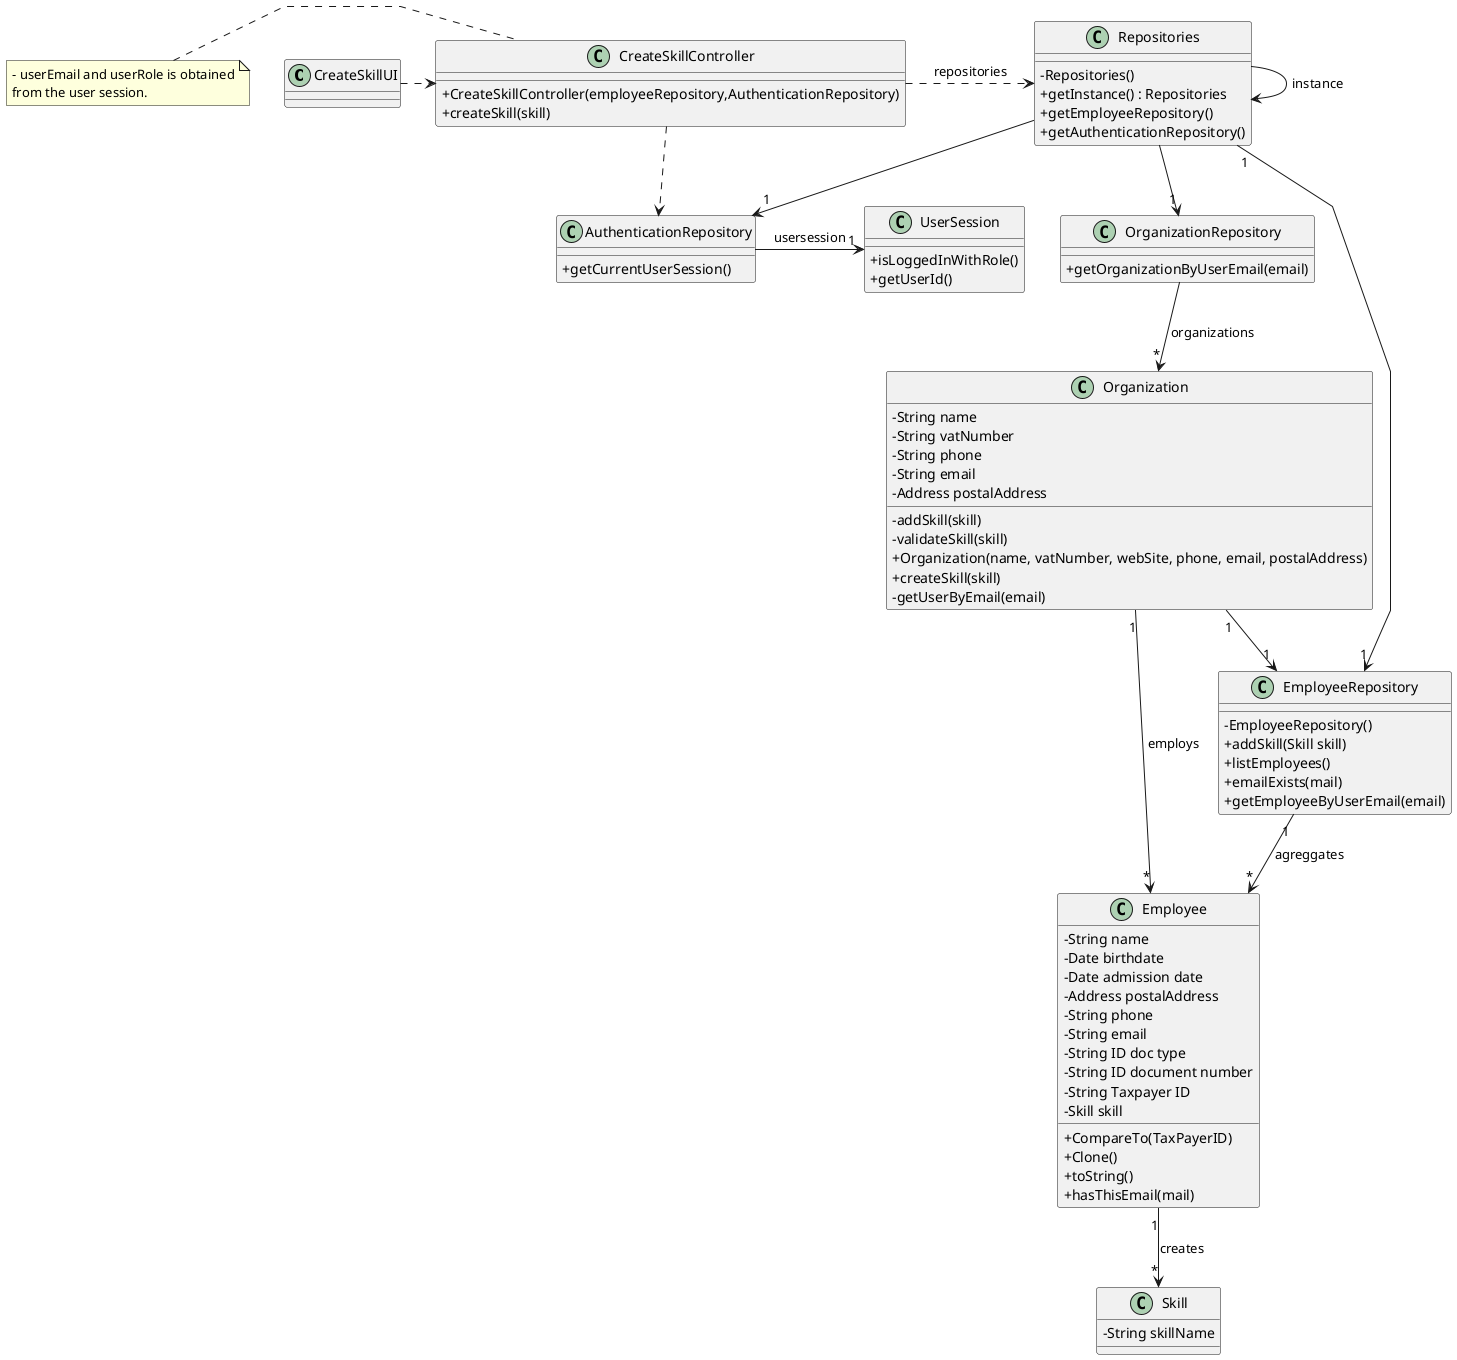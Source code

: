 @startuml
'skinparam monochrome true
skinparam packageStyle rectangle
skinparam shadowing false
skinparam linetype polyline
'skinparam linetype orto

skinparam classAttributeIconSize 0

'left to right direction

class CreateSkillUI {
}

class CreateSkillController {
    + CreateSkillController(employeeRepository,AuthenticationRepository)
    + createSkill(skill)

}

class Repositories {
    - Repositories()
    + getInstance() : Repositories
    + getEmployeeRepository()
    + getAuthenticationRepository()
}

class AuthenticationRepository {
    + getCurrentUserSession()
}

class UserSession {
    + isLoggedInWithRole()
    + getUserId()
}

class OrganizationRepository {
    + getOrganizationByUserEmail(email)
}

class Organization {
    - String name
    - String vatNumber
    - String phone
    - String email
    - Address postalAddress
    - addSkill(skill)
    - validateSkill(skill)
    + Organization(name, vatNumber, webSite, phone, email, postalAddress)
    + createSkill(skill)
    - getUserByEmail(email)

}

class EmployeeRepository {
    - EmployeeRepository()
    + addSkill(Skill skill)
    + listEmployees()
    + emailExists(mail)
    + getEmployeeByUserEmail(email)
}

class Employee {
    - String name
    - Date birthdate
    - Date admission date
    - Address postalAddress
    - String phone
    - String email
    - String ID doc type
    - String ID document number
    - String Taxpayer ID
    - Skill skill
    + CompareTo(TaxPayerID)
    + Clone()
    + toString()
    + hasThisEmail(mail)
}


class Skill {
    - String skillName
}

note left of CreateSkillController
    - userEmail and userRole is obtained
    from the user session.
end note




Repositories -> Repositories : instance
CreateSkillUI .> CreateSkillController
CreateSkillController .> Repositories : repositories
Repositories --> "1" OrganizationRepository
OrganizationRepository --> "*" Organization : organizations
AuthenticationRepository -> "1" UserSession : usersession
Repositories --> "1" AuthenticationRepository
Employee "1" --> "*" Skill : creates
Repositories "1" --> "1" EmployeeRepository
Organization "1" --> "*" Employee : employs
EmployeeRepository "1" --> "*" Employee : agreggates
CreateSkillController .> AuthenticationRepository
Organization "1" --> "1" EmployeeRepository



@enduml